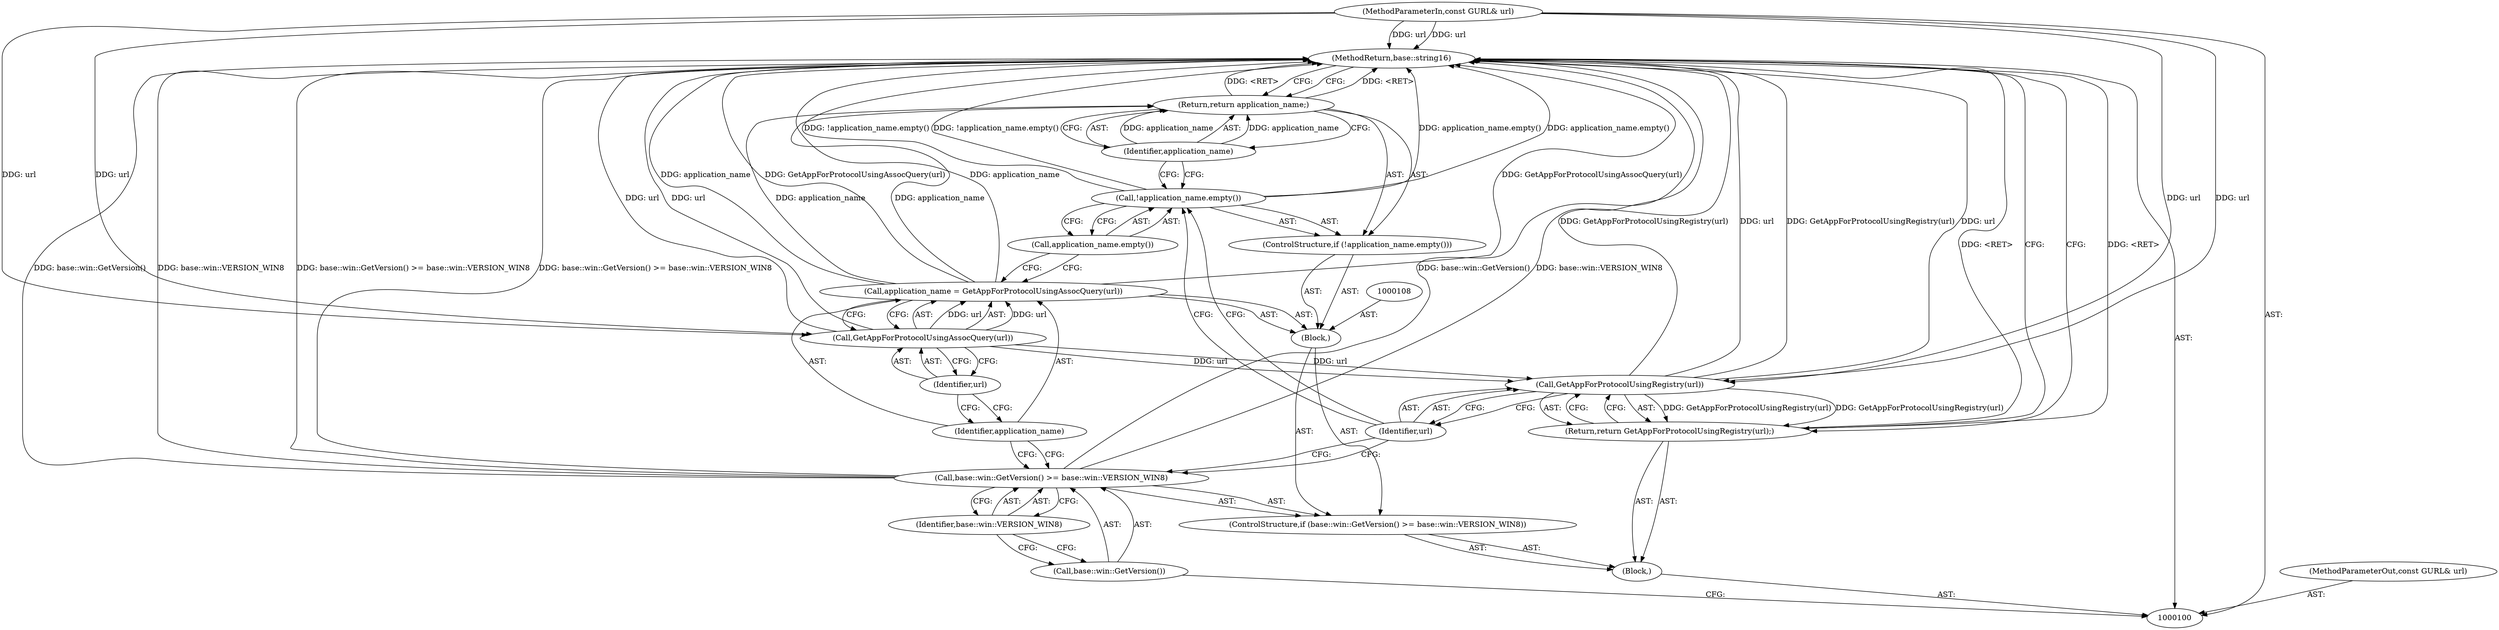 digraph "0_Chrome_d19a75fc26fd0ab1ce79ef3d1c1c9b3cc1fbd098_1" {
"1000121" [label="(MethodReturn,base::string16)"];
"1000101" [label="(MethodParameterIn,const GURL& url)"];
"1000156" [label="(MethodParameterOut,const GURL& url)"];
"1000102" [label="(Block,)"];
"1000103" [label="(ControlStructure,if (base::win::GetVersion() >= base::win::VERSION_WIN8))"];
"1000106" [label="(Identifier,base::win::VERSION_WIN8)"];
"1000104" [label="(Call,base::win::GetVersion() >= base::win::VERSION_WIN8)"];
"1000105" [label="(Call,base::win::GetVersion())"];
"1000109" [label="(Call,application_name = GetAppForProtocolUsingAssocQuery(url))"];
"1000110" [label="(Identifier,application_name)"];
"1000111" [label="(Call,GetAppForProtocolUsingAssocQuery(url))"];
"1000107" [label="(Block,)"];
"1000112" [label="(Identifier,url)"];
"1000115" [label="(Call,application_name.empty())"];
"1000113" [label="(ControlStructure,if (!application_name.empty()))"];
"1000114" [label="(Call,!application_name.empty())"];
"1000117" [label="(Identifier,application_name)"];
"1000116" [label="(Return,return application_name;)"];
"1000118" [label="(Return,return GetAppForProtocolUsingRegistry(url);)"];
"1000120" [label="(Identifier,url)"];
"1000119" [label="(Call,GetAppForProtocolUsingRegistry(url))"];
"1000121" -> "1000100"  [label="AST: "];
"1000121" -> "1000116"  [label="CFG: "];
"1000121" -> "1000118"  [label="CFG: "];
"1000116" -> "1000121"  [label="DDG: <RET>"];
"1000118" -> "1000121"  [label="DDG: <RET>"];
"1000104" -> "1000121"  [label="DDG: base::win::GetVersion() >= base::win::VERSION_WIN8"];
"1000104" -> "1000121"  [label="DDG: base::win::GetVersion()"];
"1000104" -> "1000121"  [label="DDG: base::win::VERSION_WIN8"];
"1000114" -> "1000121"  [label="DDG: !application_name.empty()"];
"1000114" -> "1000121"  [label="DDG: application_name.empty()"];
"1000111" -> "1000121"  [label="DDG: url"];
"1000119" -> "1000121"  [label="DDG: GetAppForProtocolUsingRegistry(url)"];
"1000119" -> "1000121"  [label="DDG: url"];
"1000109" -> "1000121"  [label="DDG: GetAppForProtocolUsingAssocQuery(url)"];
"1000109" -> "1000121"  [label="DDG: application_name"];
"1000101" -> "1000121"  [label="DDG: url"];
"1000101" -> "1000100"  [label="AST: "];
"1000101" -> "1000121"  [label="DDG: url"];
"1000101" -> "1000111"  [label="DDG: url"];
"1000101" -> "1000119"  [label="DDG: url"];
"1000156" -> "1000100"  [label="AST: "];
"1000102" -> "1000100"  [label="AST: "];
"1000103" -> "1000102"  [label="AST: "];
"1000118" -> "1000102"  [label="AST: "];
"1000103" -> "1000102"  [label="AST: "];
"1000104" -> "1000103"  [label="AST: "];
"1000107" -> "1000103"  [label="AST: "];
"1000106" -> "1000104"  [label="AST: "];
"1000106" -> "1000105"  [label="CFG: "];
"1000104" -> "1000106"  [label="CFG: "];
"1000104" -> "1000103"  [label="AST: "];
"1000104" -> "1000106"  [label="CFG: "];
"1000105" -> "1000104"  [label="AST: "];
"1000106" -> "1000104"  [label="AST: "];
"1000110" -> "1000104"  [label="CFG: "];
"1000120" -> "1000104"  [label="CFG: "];
"1000104" -> "1000121"  [label="DDG: base::win::GetVersion() >= base::win::VERSION_WIN8"];
"1000104" -> "1000121"  [label="DDG: base::win::GetVersion()"];
"1000104" -> "1000121"  [label="DDG: base::win::VERSION_WIN8"];
"1000105" -> "1000104"  [label="AST: "];
"1000105" -> "1000100"  [label="CFG: "];
"1000106" -> "1000105"  [label="CFG: "];
"1000109" -> "1000107"  [label="AST: "];
"1000109" -> "1000111"  [label="CFG: "];
"1000110" -> "1000109"  [label="AST: "];
"1000111" -> "1000109"  [label="AST: "];
"1000115" -> "1000109"  [label="CFG: "];
"1000109" -> "1000121"  [label="DDG: GetAppForProtocolUsingAssocQuery(url)"];
"1000109" -> "1000121"  [label="DDG: application_name"];
"1000111" -> "1000109"  [label="DDG: url"];
"1000109" -> "1000116"  [label="DDG: application_name"];
"1000110" -> "1000109"  [label="AST: "];
"1000110" -> "1000104"  [label="CFG: "];
"1000112" -> "1000110"  [label="CFG: "];
"1000111" -> "1000109"  [label="AST: "];
"1000111" -> "1000112"  [label="CFG: "];
"1000112" -> "1000111"  [label="AST: "];
"1000109" -> "1000111"  [label="CFG: "];
"1000111" -> "1000121"  [label="DDG: url"];
"1000111" -> "1000109"  [label="DDG: url"];
"1000101" -> "1000111"  [label="DDG: url"];
"1000111" -> "1000119"  [label="DDG: url"];
"1000107" -> "1000103"  [label="AST: "];
"1000108" -> "1000107"  [label="AST: "];
"1000109" -> "1000107"  [label="AST: "];
"1000113" -> "1000107"  [label="AST: "];
"1000112" -> "1000111"  [label="AST: "];
"1000112" -> "1000110"  [label="CFG: "];
"1000111" -> "1000112"  [label="CFG: "];
"1000115" -> "1000114"  [label="AST: "];
"1000115" -> "1000109"  [label="CFG: "];
"1000114" -> "1000115"  [label="CFG: "];
"1000113" -> "1000107"  [label="AST: "];
"1000114" -> "1000113"  [label="AST: "];
"1000116" -> "1000113"  [label="AST: "];
"1000114" -> "1000113"  [label="AST: "];
"1000114" -> "1000115"  [label="CFG: "];
"1000115" -> "1000114"  [label="AST: "];
"1000117" -> "1000114"  [label="CFG: "];
"1000120" -> "1000114"  [label="CFG: "];
"1000114" -> "1000121"  [label="DDG: !application_name.empty()"];
"1000114" -> "1000121"  [label="DDG: application_name.empty()"];
"1000117" -> "1000116"  [label="AST: "];
"1000117" -> "1000114"  [label="CFG: "];
"1000116" -> "1000117"  [label="CFG: "];
"1000117" -> "1000116"  [label="DDG: application_name"];
"1000116" -> "1000113"  [label="AST: "];
"1000116" -> "1000117"  [label="CFG: "];
"1000117" -> "1000116"  [label="AST: "];
"1000121" -> "1000116"  [label="CFG: "];
"1000116" -> "1000121"  [label="DDG: <RET>"];
"1000117" -> "1000116"  [label="DDG: application_name"];
"1000109" -> "1000116"  [label="DDG: application_name"];
"1000118" -> "1000102"  [label="AST: "];
"1000118" -> "1000119"  [label="CFG: "];
"1000119" -> "1000118"  [label="AST: "];
"1000121" -> "1000118"  [label="CFG: "];
"1000118" -> "1000121"  [label="DDG: <RET>"];
"1000119" -> "1000118"  [label="DDG: GetAppForProtocolUsingRegistry(url)"];
"1000120" -> "1000119"  [label="AST: "];
"1000120" -> "1000114"  [label="CFG: "];
"1000120" -> "1000104"  [label="CFG: "];
"1000119" -> "1000120"  [label="CFG: "];
"1000119" -> "1000118"  [label="AST: "];
"1000119" -> "1000120"  [label="CFG: "];
"1000120" -> "1000119"  [label="AST: "];
"1000118" -> "1000119"  [label="CFG: "];
"1000119" -> "1000121"  [label="DDG: GetAppForProtocolUsingRegistry(url)"];
"1000119" -> "1000121"  [label="DDG: url"];
"1000119" -> "1000118"  [label="DDG: GetAppForProtocolUsingRegistry(url)"];
"1000111" -> "1000119"  [label="DDG: url"];
"1000101" -> "1000119"  [label="DDG: url"];
}

